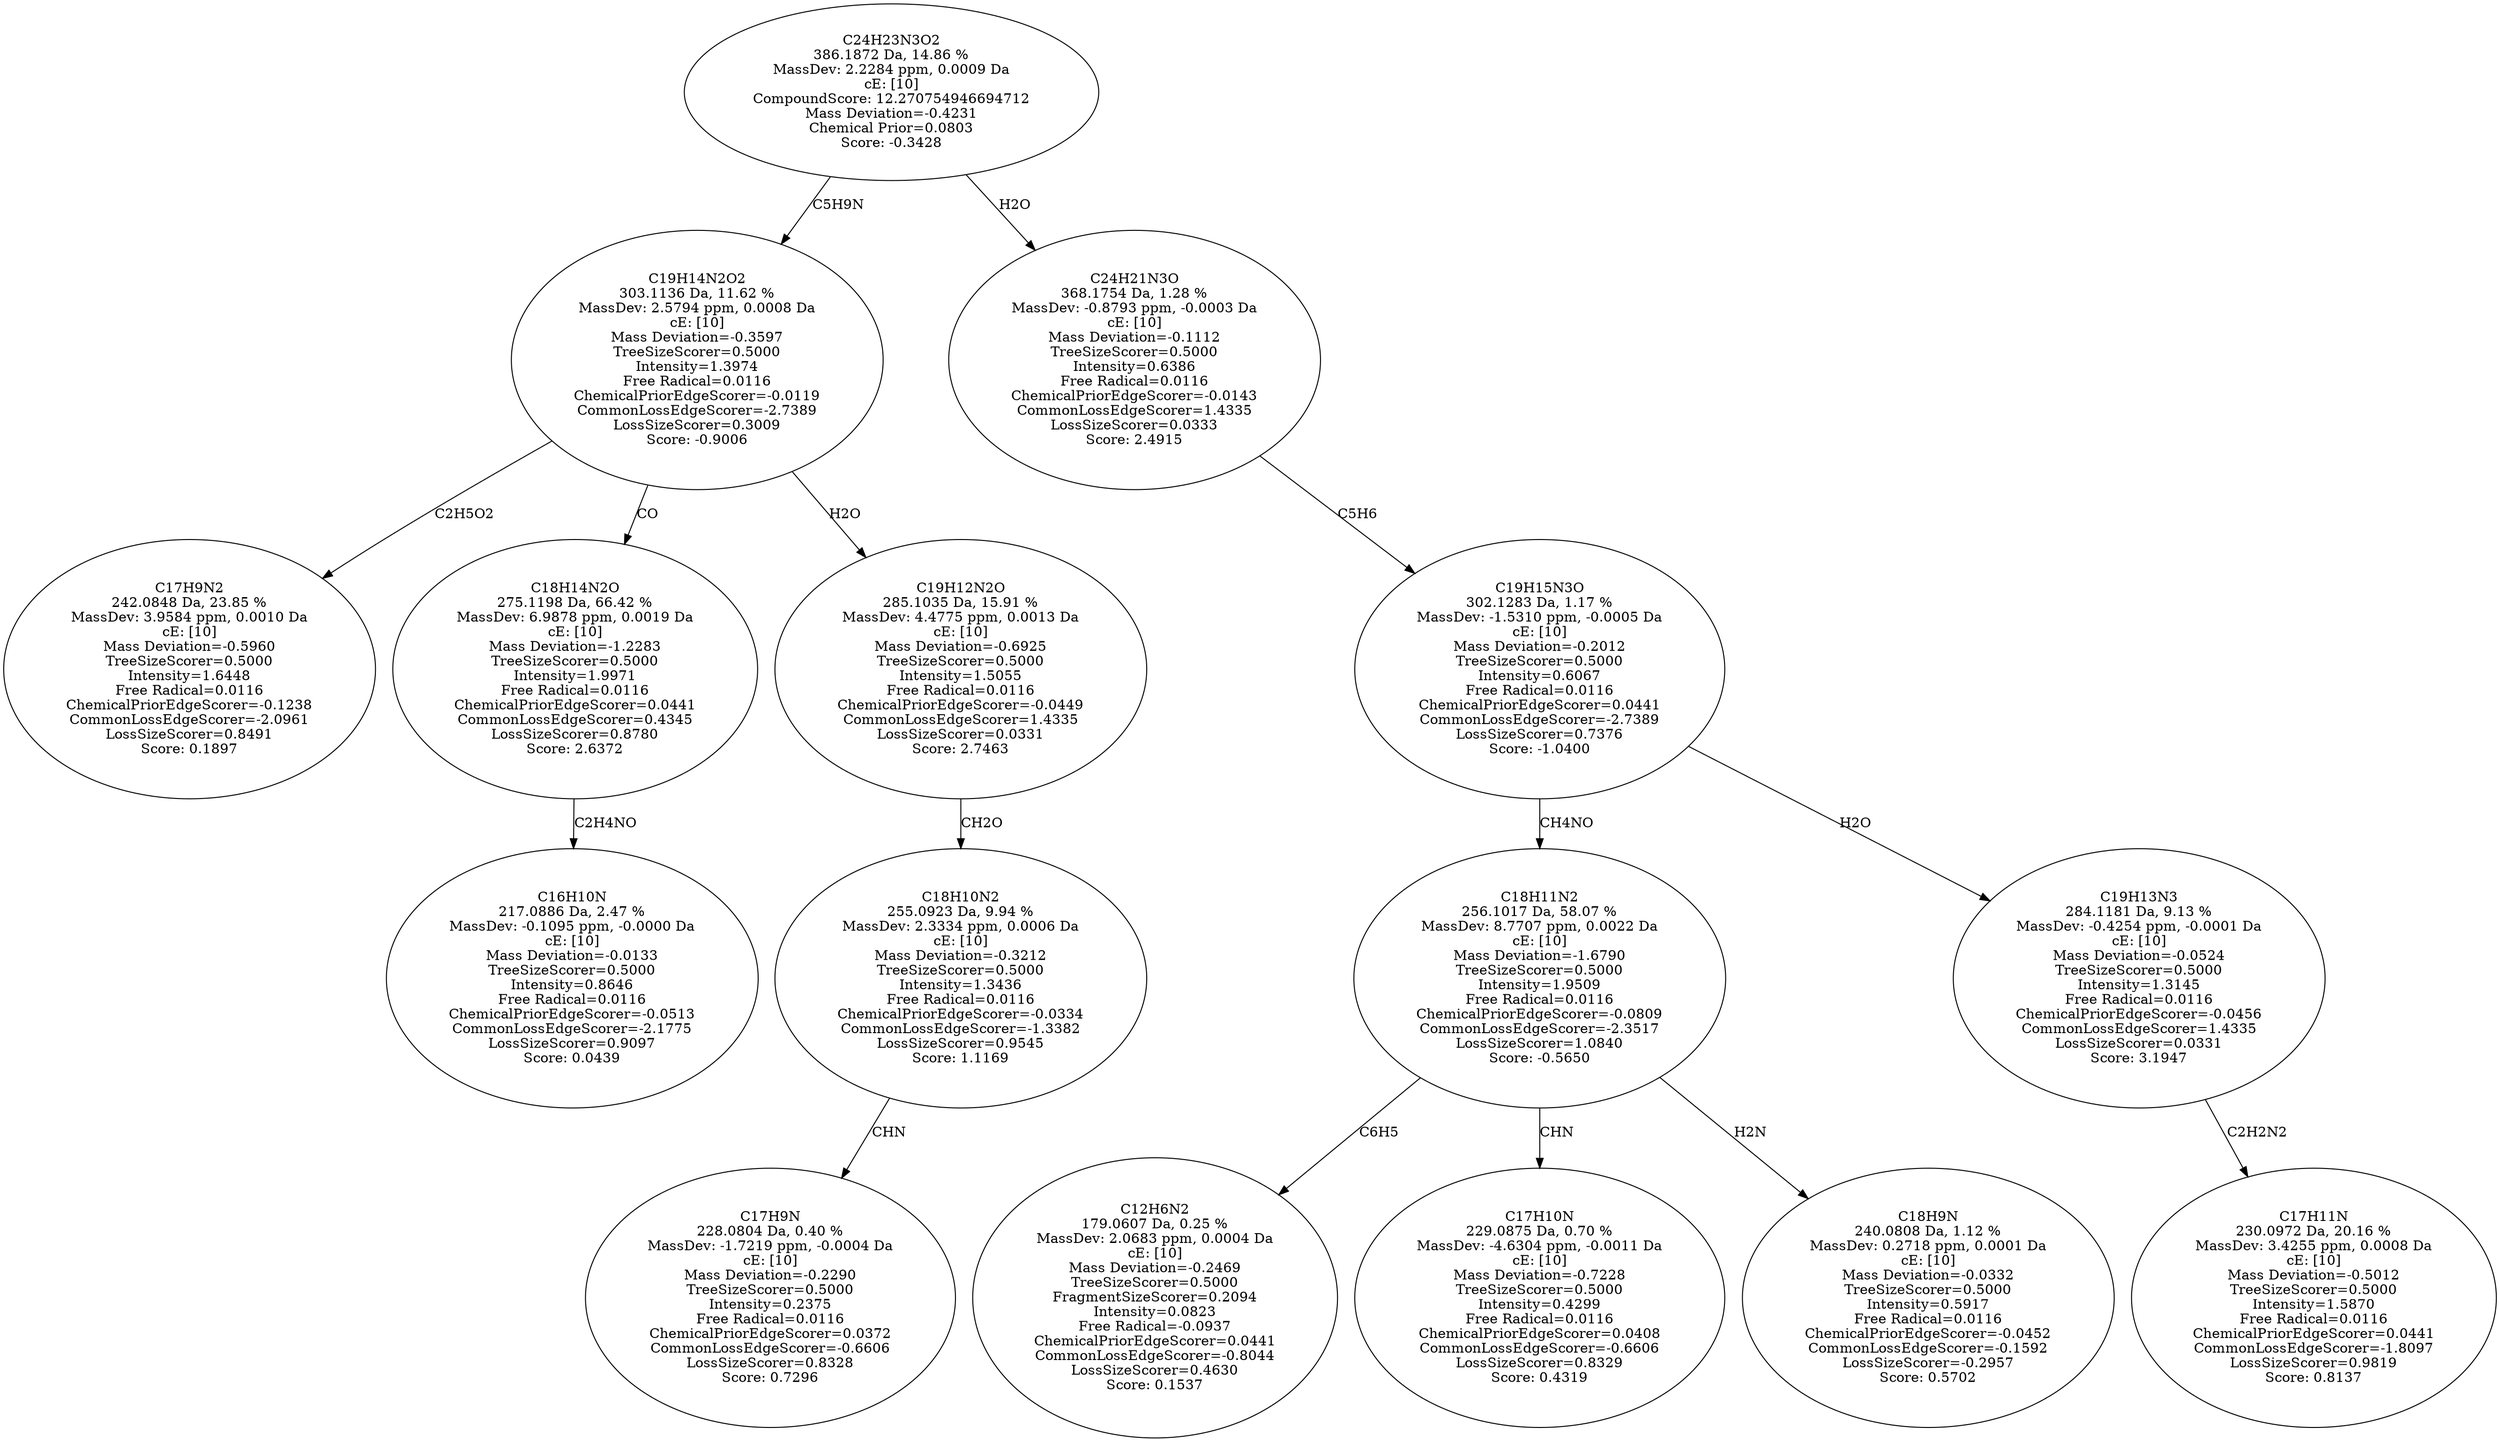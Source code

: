 strict digraph {
v1 [label="C17H9N2\n242.0848 Da, 23.85 %\nMassDev: 3.9584 ppm, 0.0010 Da\ncE: [10]\nMass Deviation=-0.5960\nTreeSizeScorer=0.5000\nIntensity=1.6448\nFree Radical=0.0116\nChemicalPriorEdgeScorer=-0.1238\nCommonLossEdgeScorer=-2.0961\nLossSizeScorer=0.8491\nScore: 0.1897"];
v2 [label="C16H10N\n217.0886 Da, 2.47 %\nMassDev: -0.1095 ppm, -0.0000 Da\ncE: [10]\nMass Deviation=-0.0133\nTreeSizeScorer=0.5000\nIntensity=0.8646\nFree Radical=0.0116\nChemicalPriorEdgeScorer=-0.0513\nCommonLossEdgeScorer=-2.1775\nLossSizeScorer=0.9097\nScore: 0.0439"];
v3 [label="C18H14N2O\n275.1198 Da, 66.42 %\nMassDev: 6.9878 ppm, 0.0019 Da\ncE: [10]\nMass Deviation=-1.2283\nTreeSizeScorer=0.5000\nIntensity=1.9971\nFree Radical=0.0116\nChemicalPriorEdgeScorer=0.0441\nCommonLossEdgeScorer=0.4345\nLossSizeScorer=0.8780\nScore: 2.6372"];
v4 [label="C17H9N\n228.0804 Da, 0.40 %\nMassDev: -1.7219 ppm, -0.0004 Da\ncE: [10]\nMass Deviation=-0.2290\nTreeSizeScorer=0.5000\nIntensity=0.2375\nFree Radical=0.0116\nChemicalPriorEdgeScorer=0.0372\nCommonLossEdgeScorer=-0.6606\nLossSizeScorer=0.8328\nScore: 0.7296"];
v5 [label="C18H10N2\n255.0923 Da, 9.94 %\nMassDev: 2.3334 ppm, 0.0006 Da\ncE: [10]\nMass Deviation=-0.3212\nTreeSizeScorer=0.5000\nIntensity=1.3436\nFree Radical=0.0116\nChemicalPriorEdgeScorer=-0.0334\nCommonLossEdgeScorer=-1.3382\nLossSizeScorer=0.9545\nScore: 1.1169"];
v6 [label="C19H12N2O\n285.1035 Da, 15.91 %\nMassDev: 4.4775 ppm, 0.0013 Da\ncE: [10]\nMass Deviation=-0.6925\nTreeSizeScorer=0.5000\nIntensity=1.5055\nFree Radical=0.0116\nChemicalPriorEdgeScorer=-0.0449\nCommonLossEdgeScorer=1.4335\nLossSizeScorer=0.0331\nScore: 2.7463"];
v7 [label="C19H14N2O2\n303.1136 Da, 11.62 %\nMassDev: 2.5794 ppm, 0.0008 Da\ncE: [10]\nMass Deviation=-0.3597\nTreeSizeScorer=0.5000\nIntensity=1.3974\nFree Radical=0.0116\nChemicalPriorEdgeScorer=-0.0119\nCommonLossEdgeScorer=-2.7389\nLossSizeScorer=0.3009\nScore: -0.9006"];
v8 [label="C12H6N2\n179.0607 Da, 0.25 %\nMassDev: 2.0683 ppm, 0.0004 Da\ncE: [10]\nMass Deviation=-0.2469\nTreeSizeScorer=0.5000\nFragmentSizeScorer=0.2094\nIntensity=0.0823\nFree Radical=-0.0937\nChemicalPriorEdgeScorer=0.0441\nCommonLossEdgeScorer=-0.8044\nLossSizeScorer=0.4630\nScore: 0.1537"];
v9 [label="C17H10N\n229.0875 Da, 0.70 %\nMassDev: -4.6304 ppm, -0.0011 Da\ncE: [10]\nMass Deviation=-0.7228\nTreeSizeScorer=0.5000\nIntensity=0.4299\nFree Radical=0.0116\nChemicalPriorEdgeScorer=0.0408\nCommonLossEdgeScorer=-0.6606\nLossSizeScorer=0.8329\nScore: 0.4319"];
v10 [label="C18H9N\n240.0808 Da, 1.12 %\nMassDev: 0.2718 ppm, 0.0001 Da\ncE: [10]\nMass Deviation=-0.0332\nTreeSizeScorer=0.5000\nIntensity=0.5917\nFree Radical=0.0116\nChemicalPriorEdgeScorer=-0.0452\nCommonLossEdgeScorer=-0.1592\nLossSizeScorer=-0.2957\nScore: 0.5702"];
v11 [label="C18H11N2\n256.1017 Da, 58.07 %\nMassDev: 8.7707 ppm, 0.0022 Da\ncE: [10]\nMass Deviation=-1.6790\nTreeSizeScorer=0.5000\nIntensity=1.9509\nFree Radical=0.0116\nChemicalPriorEdgeScorer=-0.0809\nCommonLossEdgeScorer=-2.3517\nLossSizeScorer=1.0840\nScore: -0.5650"];
v12 [label="C17H11N\n230.0972 Da, 20.16 %\nMassDev: 3.4255 ppm, 0.0008 Da\ncE: [10]\nMass Deviation=-0.5012\nTreeSizeScorer=0.5000\nIntensity=1.5870\nFree Radical=0.0116\nChemicalPriorEdgeScorer=0.0441\nCommonLossEdgeScorer=-1.8097\nLossSizeScorer=0.9819\nScore: 0.8137"];
v13 [label="C19H13N3\n284.1181 Da, 9.13 %\nMassDev: -0.4254 ppm, -0.0001 Da\ncE: [10]\nMass Deviation=-0.0524\nTreeSizeScorer=0.5000\nIntensity=1.3145\nFree Radical=0.0116\nChemicalPriorEdgeScorer=-0.0456\nCommonLossEdgeScorer=1.4335\nLossSizeScorer=0.0331\nScore: 3.1947"];
v14 [label="C19H15N3O\n302.1283 Da, 1.17 %\nMassDev: -1.5310 ppm, -0.0005 Da\ncE: [10]\nMass Deviation=-0.2012\nTreeSizeScorer=0.5000\nIntensity=0.6067\nFree Radical=0.0116\nChemicalPriorEdgeScorer=0.0441\nCommonLossEdgeScorer=-2.7389\nLossSizeScorer=0.7376\nScore: -1.0400"];
v15 [label="C24H21N3O\n368.1754 Da, 1.28 %\nMassDev: -0.8793 ppm, -0.0003 Da\ncE: [10]\nMass Deviation=-0.1112\nTreeSizeScorer=0.5000\nIntensity=0.6386\nFree Radical=0.0116\nChemicalPriorEdgeScorer=-0.0143\nCommonLossEdgeScorer=1.4335\nLossSizeScorer=0.0333\nScore: 2.4915"];
v16 [label="C24H23N3O2\n386.1872 Da, 14.86 %\nMassDev: 2.2284 ppm, 0.0009 Da\ncE: [10]\nCompoundScore: 12.270754946694712\nMass Deviation=-0.4231\nChemical Prior=0.0803\nScore: -0.3428"];
v7 -> v1 [label="C2H5O2"];
v3 -> v2 [label="C2H4NO"];
v7 -> v3 [label="CO"];
v5 -> v4 [label="CHN"];
v6 -> v5 [label="CH2O"];
v7 -> v6 [label="H2O"];
v16 -> v7 [label="C5H9N"];
v11 -> v8 [label="C6H5"];
v11 -> v9 [label="CHN"];
v11 -> v10 [label="H2N"];
v14 -> v11 [label="CH4NO"];
v13 -> v12 [label="C2H2N2"];
v14 -> v13 [label="H2O"];
v15 -> v14 [label="C5H6"];
v16 -> v15 [label="H2O"];
}